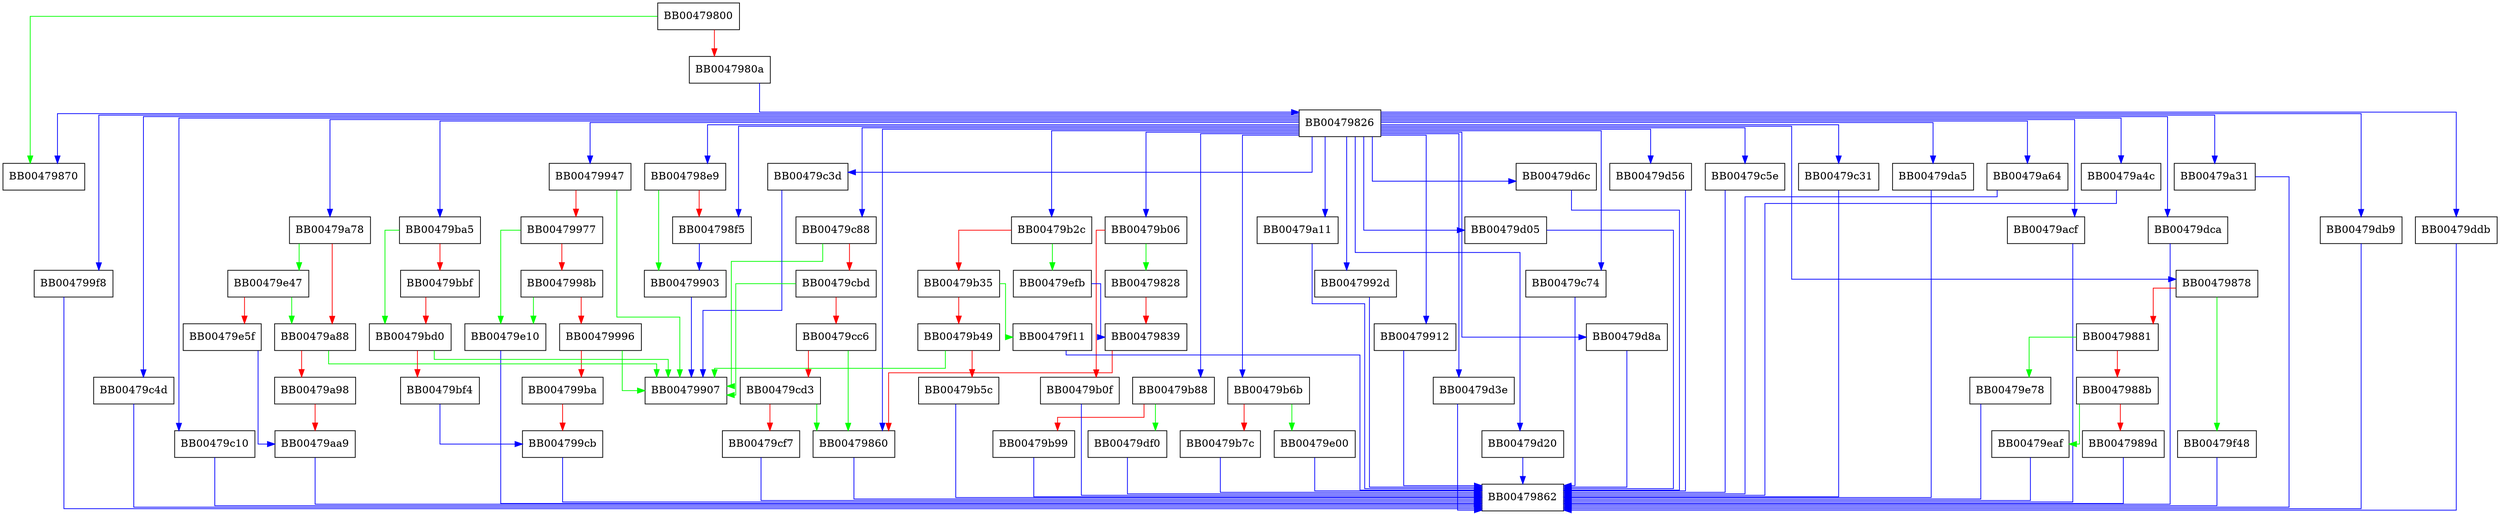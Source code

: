 digraph ssl3_ctx_ctrl {
  node [shape="box"];
  graph [splines=ortho];
  BB00479800 -> BB00479870 [color="green"];
  BB00479800 -> BB0047980a [color="red"];
  BB0047980a -> BB00479826 [color="blue"];
  BB00479826 -> BB00479b2c [color="blue"];
  BB00479826 -> BB00479b06 [color="blue"];
  BB00479826 -> BB00479860 [color="blue"];
  BB00479826 -> BB00479acf [color="blue"];
  BB00479826 -> BB00479a78 [color="blue"];
  BB00479826 -> BB00479dca [color="blue"];
  BB00479826 -> BB00479878 [color="blue"];
  BB00479826 -> BB00479db9 [color="blue"];
  BB00479826 -> BB00479ddb [color="blue"];
  BB00479826 -> BB004799f8 [color="blue"];
  BB00479826 -> BB00479947 [color="blue"];
  BB00479826 -> BB00479c4d [color="blue"];
  BB00479826 -> BB00479ba5 [color="blue"];
  BB00479826 -> BB004798e9 [color="blue"];
  BB00479826 -> BB00479c10 [color="blue"];
  BB00479826 -> BB00479b88 [color="blue"];
  BB00479826 -> BB00479b6b [color="blue"];
  BB00479826 -> BB00479a11 [color="blue"];
  BB00479826 -> BB0047992d [color="blue"];
  BB00479826 -> BB00479912 [color="blue"];
  BB00479826 -> BB00479d3e [color="blue"];
  BB00479826 -> BB00479d20 [color="blue"];
  BB00479826 -> BB00479d05 [color="blue"];
  BB00479826 -> BB00479c88 [color="blue"];
  BB00479826 -> BB00479c74 [color="blue"];
  BB00479826 -> BB00479d8a [color="blue"];
  BB00479826 -> BB00479d6c [color="blue"];
  BB00479826 -> BB004798f5 [color="blue"];
  BB00479826 -> BB00479d56 [color="blue"];
  BB00479826 -> BB00479c5e [color="blue"];
  BB00479826 -> BB00479c3d [color="blue"];
  BB00479826 -> BB00479c31 [color="blue"];
  BB00479826 -> BB00479da5 [color="blue"];
  BB00479826 -> BB00479a64 [color="blue"];
  BB00479826 -> BB00479a4c [color="blue"];
  BB00479826 -> BB00479a31 [color="blue"];
  BB00479826 -> BB00479870 [color="blue"];
  BB00479828 -> BB00479839 [color="red"];
  BB00479839 -> BB00479860 [color="red"];
  BB00479860 -> BB00479862 [color="blue"];
  BB00479878 -> BB00479f48 [color="green"];
  BB00479878 -> BB00479881 [color="red"];
  BB00479881 -> BB00479e78 [color="green"];
  BB00479881 -> BB0047988b [color="red"];
  BB0047988b -> BB00479eaf [color="green"];
  BB0047988b -> BB0047989d [color="red"];
  BB0047989d -> BB00479862 [color="blue"];
  BB004798e9 -> BB00479903 [color="green"];
  BB004798e9 -> BB004798f5 [color="red"];
  BB004798f5 -> BB00479903 [color="blue"];
  BB00479903 -> BB00479907 [color="blue"];
  BB00479912 -> BB00479862 [color="blue"];
  BB0047992d -> BB00479862 [color="blue"];
  BB00479947 -> BB00479907 [color="green"];
  BB00479947 -> BB00479977 [color="red"];
  BB00479977 -> BB00479e10 [color="green"];
  BB00479977 -> BB0047998b [color="red"];
  BB0047998b -> BB00479e10 [color="green"];
  BB0047998b -> BB00479996 [color="red"];
  BB00479996 -> BB00479907 [color="green"];
  BB00479996 -> BB004799ba [color="red"];
  BB004799ba -> BB004799cb [color="red"];
  BB004799cb -> BB00479862 [color="blue"];
  BB004799f8 -> BB00479862 [color="blue"];
  BB00479a11 -> BB00479862 [color="blue"];
  BB00479a31 -> BB00479862 [color="blue"];
  BB00479a4c -> BB00479862 [color="blue"];
  BB00479a64 -> BB00479862 [color="blue"];
  BB00479a78 -> BB00479e47 [color="green"];
  BB00479a78 -> BB00479a88 [color="red"];
  BB00479a88 -> BB00479907 [color="green"];
  BB00479a88 -> BB00479a98 [color="red"];
  BB00479a98 -> BB00479aa9 [color="red"];
  BB00479aa9 -> BB00479862 [color="blue"];
  BB00479acf -> BB00479862 [color="blue"];
  BB00479b06 -> BB00479828 [color="green"];
  BB00479b06 -> BB00479b0f [color="red"];
  BB00479b0f -> BB00479862 [color="blue"];
  BB00479b2c -> BB00479efb [color="green"];
  BB00479b2c -> BB00479b35 [color="red"];
  BB00479b35 -> BB00479f11 [color="green"];
  BB00479b35 -> BB00479b49 [color="red"];
  BB00479b49 -> BB00479907 [color="green"];
  BB00479b49 -> BB00479b5c [color="red"];
  BB00479b5c -> BB00479862 [color="blue"];
  BB00479b6b -> BB00479e00 [color="green"];
  BB00479b6b -> BB00479b7c [color="red"];
  BB00479b7c -> BB00479862 [color="blue"];
  BB00479b88 -> BB00479df0 [color="green"];
  BB00479b88 -> BB00479b99 [color="red"];
  BB00479b99 -> BB00479862 [color="blue"];
  BB00479ba5 -> BB00479bd0 [color="green"];
  BB00479ba5 -> BB00479bbf [color="red"];
  BB00479bbf -> BB00479bd0 [color="red"];
  BB00479bd0 -> BB00479907 [color="green"];
  BB00479bd0 -> BB00479bf4 [color="red"];
  BB00479bf4 -> BB004799cb [color="blue"];
  BB00479c10 -> BB00479862 [color="blue"];
  BB00479c31 -> BB00479862 [color="blue"];
  BB00479c3d -> BB00479907 [color="blue"];
  BB00479c4d -> BB00479862 [color="blue"];
  BB00479c5e -> BB00479862 [color="blue"];
  BB00479c74 -> BB00479862 [color="blue"];
  BB00479c88 -> BB00479907 [color="green"];
  BB00479c88 -> BB00479cbd [color="red"];
  BB00479cbd -> BB00479907 [color="green"];
  BB00479cbd -> BB00479cc6 [color="red"];
  BB00479cc6 -> BB00479860 [color="green"];
  BB00479cc6 -> BB00479cd3 [color="red"];
  BB00479cd3 -> BB00479860 [color="green"];
  BB00479cd3 -> BB00479cf7 [color="red"];
  BB00479cf7 -> BB00479862 [color="blue"];
  BB00479d05 -> BB00479862 [color="blue"];
  BB00479d20 -> BB00479862 [color="blue"];
  BB00479d3e -> BB00479862 [color="blue"];
  BB00479d56 -> BB00479862 [color="blue"];
  BB00479d6c -> BB00479862 [color="blue"];
  BB00479d8a -> BB00479862 [color="blue"];
  BB00479da5 -> BB00479862 [color="blue"];
  BB00479db9 -> BB00479862 [color="blue"];
  BB00479dca -> BB00479862 [color="blue"];
  BB00479ddb -> BB00479862 [color="blue"];
  BB00479df0 -> BB00479862 [color="blue"];
  BB00479e00 -> BB00479862 [color="blue"];
  BB00479e10 -> BB00479862 [color="blue"];
  BB00479e47 -> BB00479a88 [color="green"];
  BB00479e47 -> BB00479e5f [color="red"];
  BB00479e5f -> BB00479aa9 [color="blue"];
  BB00479e78 -> BB00479862 [color="blue"];
  BB00479eaf -> BB00479862 [color="blue"];
  BB00479efb -> BB00479839 [color="blue"];
  BB00479f11 -> BB00479862 [color="blue"];
  BB00479f48 -> BB00479862 [color="blue"];
}